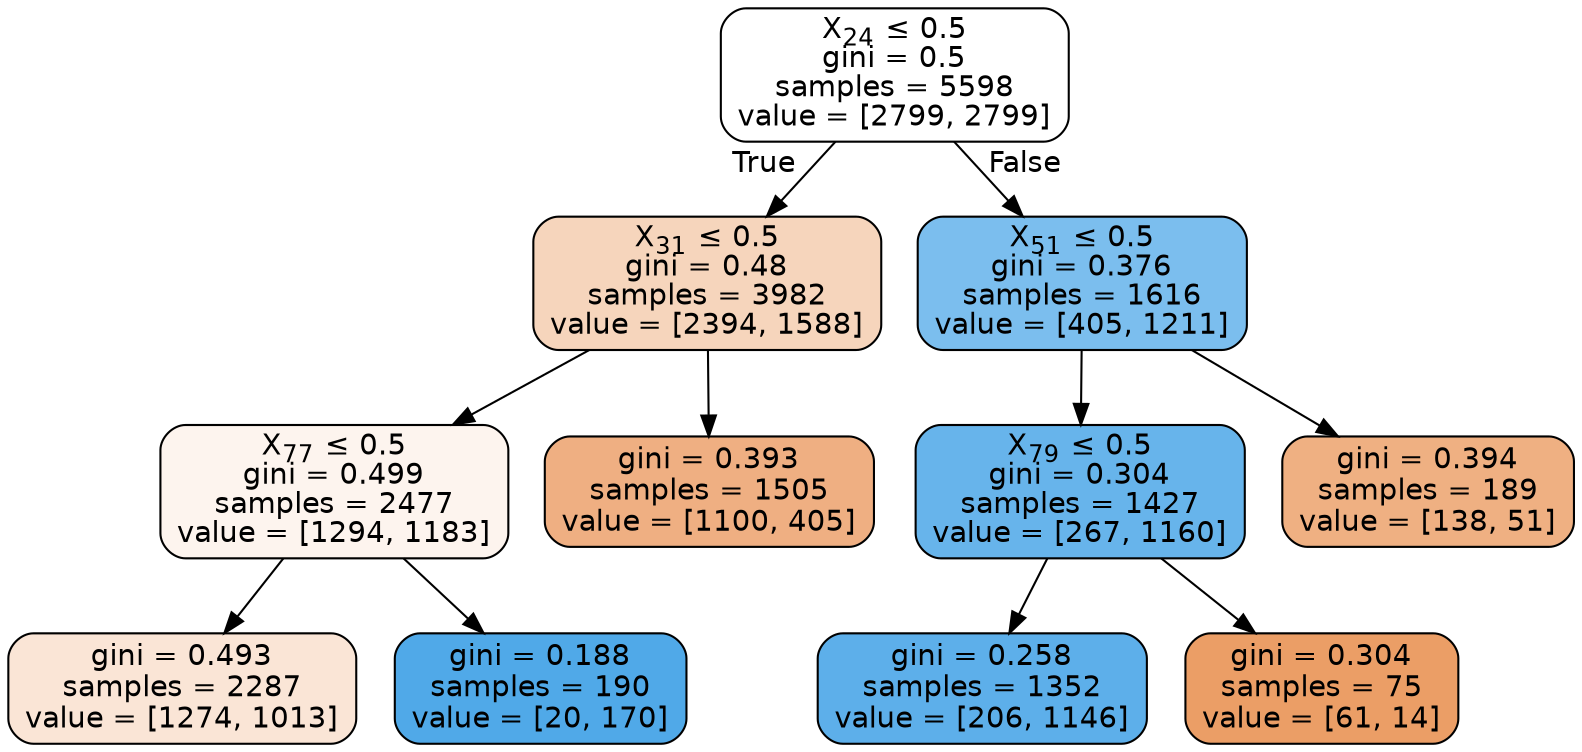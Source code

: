 digraph Tree {
node [shape=box, style="filled, rounded", color="black", fontname=helvetica] ;
edge [fontname=helvetica] ;
0 [label=<X<SUB>24</SUB> &le; 0.5<br/>gini = 0.5<br/>samples = 5598<br/>value = [2799, 2799]>, fillcolor="#ffffff"] ;
1 [label=<X<SUB>31</SUB> &le; 0.5<br/>gini = 0.48<br/>samples = 3982<br/>value = [2394, 1588]>, fillcolor="#f6d5bc"] ;
0 -> 1 [labeldistance=2.5, labelangle=45, headlabel="True"] ;
2 [label=<X<SUB>77</SUB> &le; 0.5<br/>gini = 0.499<br/>samples = 2477<br/>value = [1294, 1183]>, fillcolor="#fdf4ee"] ;
1 -> 2 ;
3 [label=<gini = 0.493<br/>samples = 2287<br/>value = [1274, 1013]>, fillcolor="#fae5d6"] ;
2 -> 3 ;
4 [label=<gini = 0.188<br/>samples = 190<br/>value = [20, 170]>, fillcolor="#50a9e8"] ;
2 -> 4 ;
5 [label=<gini = 0.393<br/>samples = 1505<br/>value = [1100, 405]>, fillcolor="#efaf82"] ;
1 -> 5 ;
6 [label=<X<SUB>51</SUB> &le; 0.5<br/>gini = 0.376<br/>samples = 1616<br/>value = [405, 1211]>, fillcolor="#7bbeee"] ;
0 -> 6 [labeldistance=2.5, labelangle=-45, headlabel="False"] ;
7 [label=<X<SUB>79</SUB> &le; 0.5<br/>gini = 0.304<br/>samples = 1427<br/>value = [267, 1160]>, fillcolor="#67b4eb"] ;
6 -> 7 ;
8 [label=<gini = 0.258<br/>samples = 1352<br/>value = [206, 1146]>, fillcolor="#5dafea"] ;
7 -> 8 ;
9 [label=<gini = 0.304<br/>samples = 75<br/>value = [61, 14]>, fillcolor="#eb9e66"] ;
7 -> 9 ;
10 [label=<gini = 0.394<br/>samples = 189<br/>value = [138, 51]>, fillcolor="#efb082"] ;
6 -> 10 ;
}